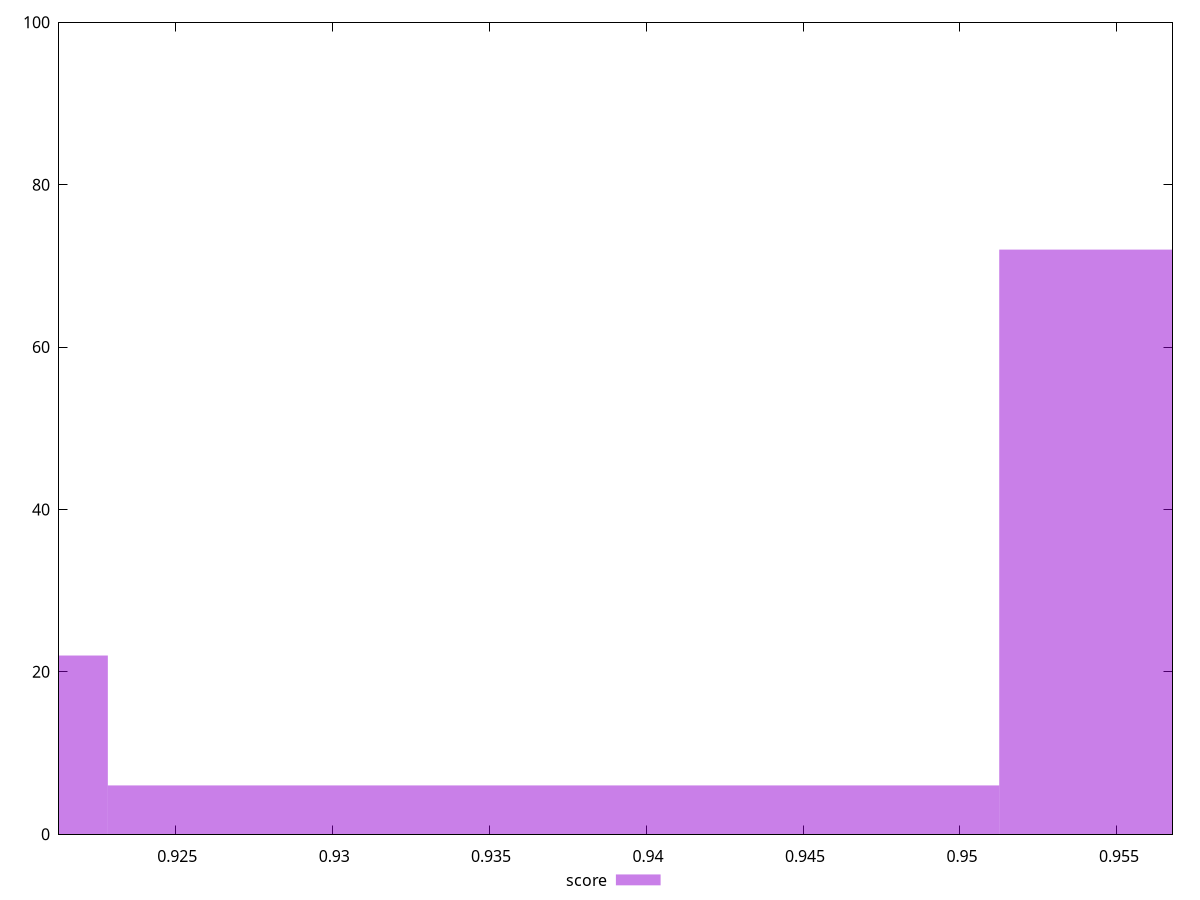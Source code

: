 reset

$score <<EOF
0.9654484357205213 72
0.908657351266373 22
0.9370528934934472 6
EOF

set key outside below
set boxwidth 0.028395542227074157
set xrange [0.9212994102952925:0.9567701181098782]
set yrange [0:100]
set trange [0:100]
set style fill transparent solid 0.5 noborder
set terminal svg size 640, 490 enhanced background rgb 'white'
set output "report_00007_2020-12-11T15:55:29.892Z/first-meaningful-paint/samples/pages+cached/score/histogram.svg"

plot $score title "score" with boxes

reset
